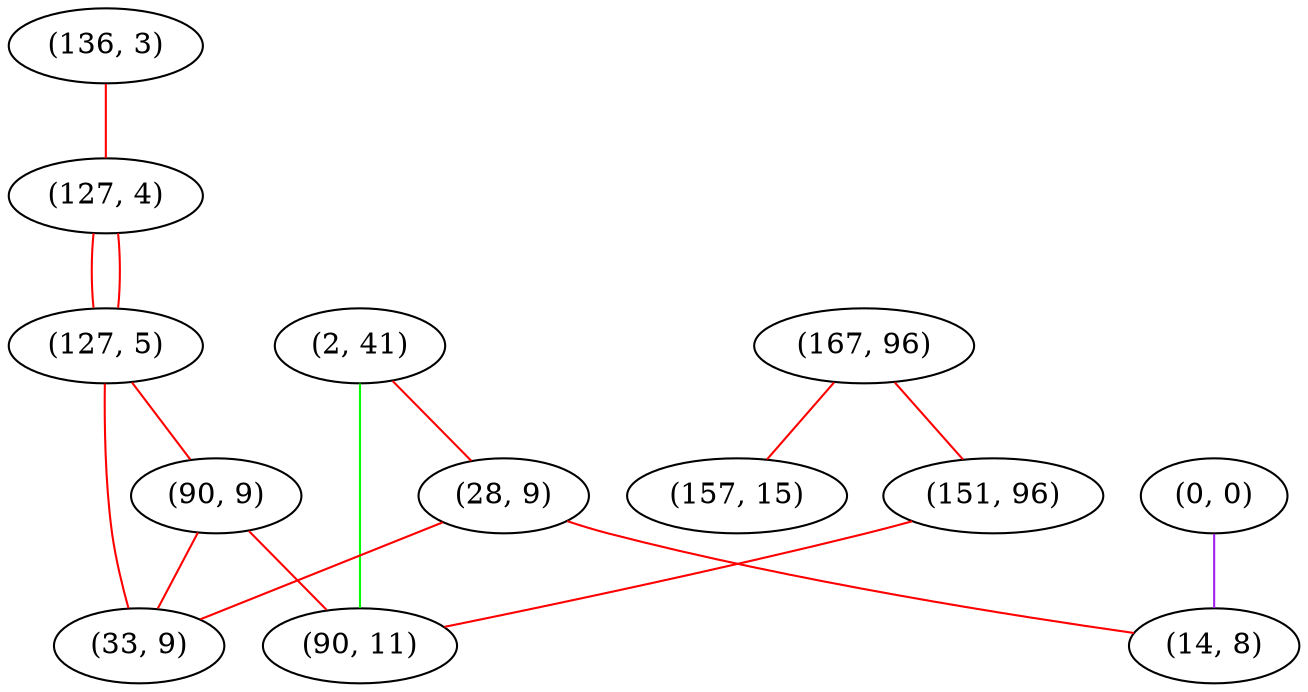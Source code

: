 graph "" {
"(136, 3)";
"(0, 0)";
"(167, 96)";
"(2, 41)";
"(127, 4)";
"(127, 5)";
"(28, 9)";
"(90, 9)";
"(151, 96)";
"(33, 9)";
"(90, 11)";
"(157, 15)";
"(14, 8)";
"(136, 3)" -- "(127, 4)"  [color=red, key=0, weight=1];
"(0, 0)" -- "(14, 8)"  [color=purple, key=0, weight=4];
"(167, 96)" -- "(157, 15)"  [color=red, key=0, weight=1];
"(167, 96)" -- "(151, 96)"  [color=red, key=0, weight=1];
"(2, 41)" -- "(90, 11)"  [color=green, key=0, weight=2];
"(2, 41)" -- "(28, 9)"  [color=red, key=0, weight=1];
"(127, 4)" -- "(127, 5)"  [color=red, key=0, weight=1];
"(127, 4)" -- "(127, 5)"  [color=red, key=1, weight=1];
"(127, 5)" -- "(33, 9)"  [color=red, key=0, weight=1];
"(127, 5)" -- "(90, 9)"  [color=red, key=0, weight=1];
"(28, 9)" -- "(14, 8)"  [color=red, key=0, weight=1];
"(28, 9)" -- "(33, 9)"  [color=red, key=0, weight=1];
"(90, 9)" -- "(90, 11)"  [color=red, key=0, weight=1];
"(90, 9)" -- "(33, 9)"  [color=red, key=0, weight=1];
"(151, 96)" -- "(90, 11)"  [color=red, key=0, weight=1];
}
